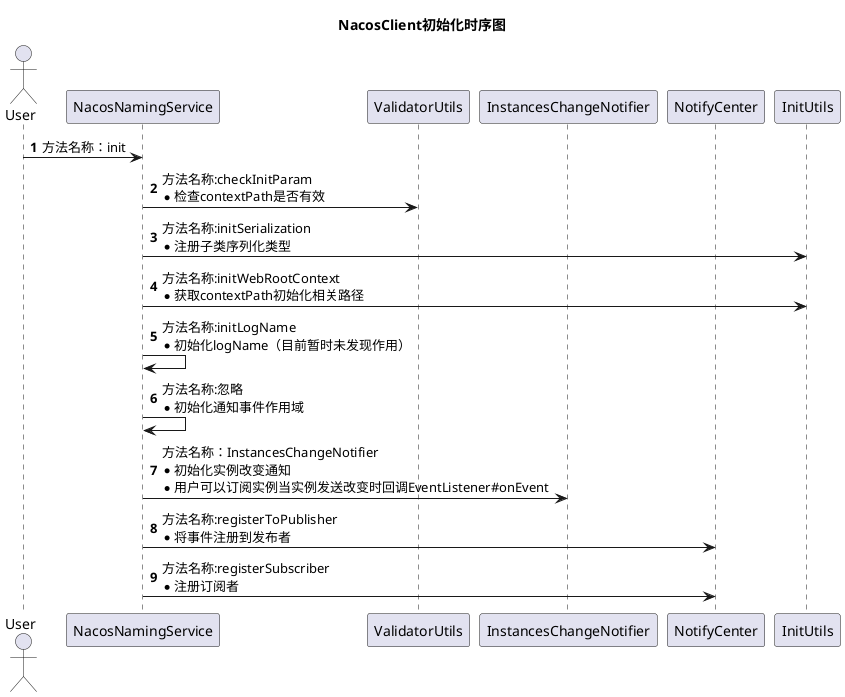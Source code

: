 @startuml
title NacosClient初始化时序图

actor User as user
participant  NacosNamingService
participant  ValidatorUtils
participant InstancesChangeNotifier
participant NotifyCenter
autonumber

user -> NacosNamingService:方法名称：init
NacosNamingService -> ValidatorUtils:方法名称:checkInitParam \n*检查contextPath是否有效
NacosNamingService -> InitUtils: 方法名称:initSerialization \n*注册子类序列化类型
NacosNamingService -> InitUtils: 方法名称:initWebRootContext \n*获取contextPath初始化相关路径
NacosNamingService -> NacosNamingService: 方法名称:initLogName \n*初始化logName（目前暂时未发现作用）
NacosNamingService -> NacosNamingService: 方法名称:忽略 \n*初始化通知事件作用域
NacosNamingService -> InstancesChangeNotifier: 方法名称：InstancesChangeNotifier \n*初始化实例改变通知 \n*用户可以订阅实例当实例发送改变时回调EventListener#onEvent
NacosNamingService -> NotifyCenter:方法名称:registerToPublisher \n*将事件注册到发布者
NacosNamingService -> NotifyCenter:方法名称:registerSubscriber \n*注册订阅者
@enduml